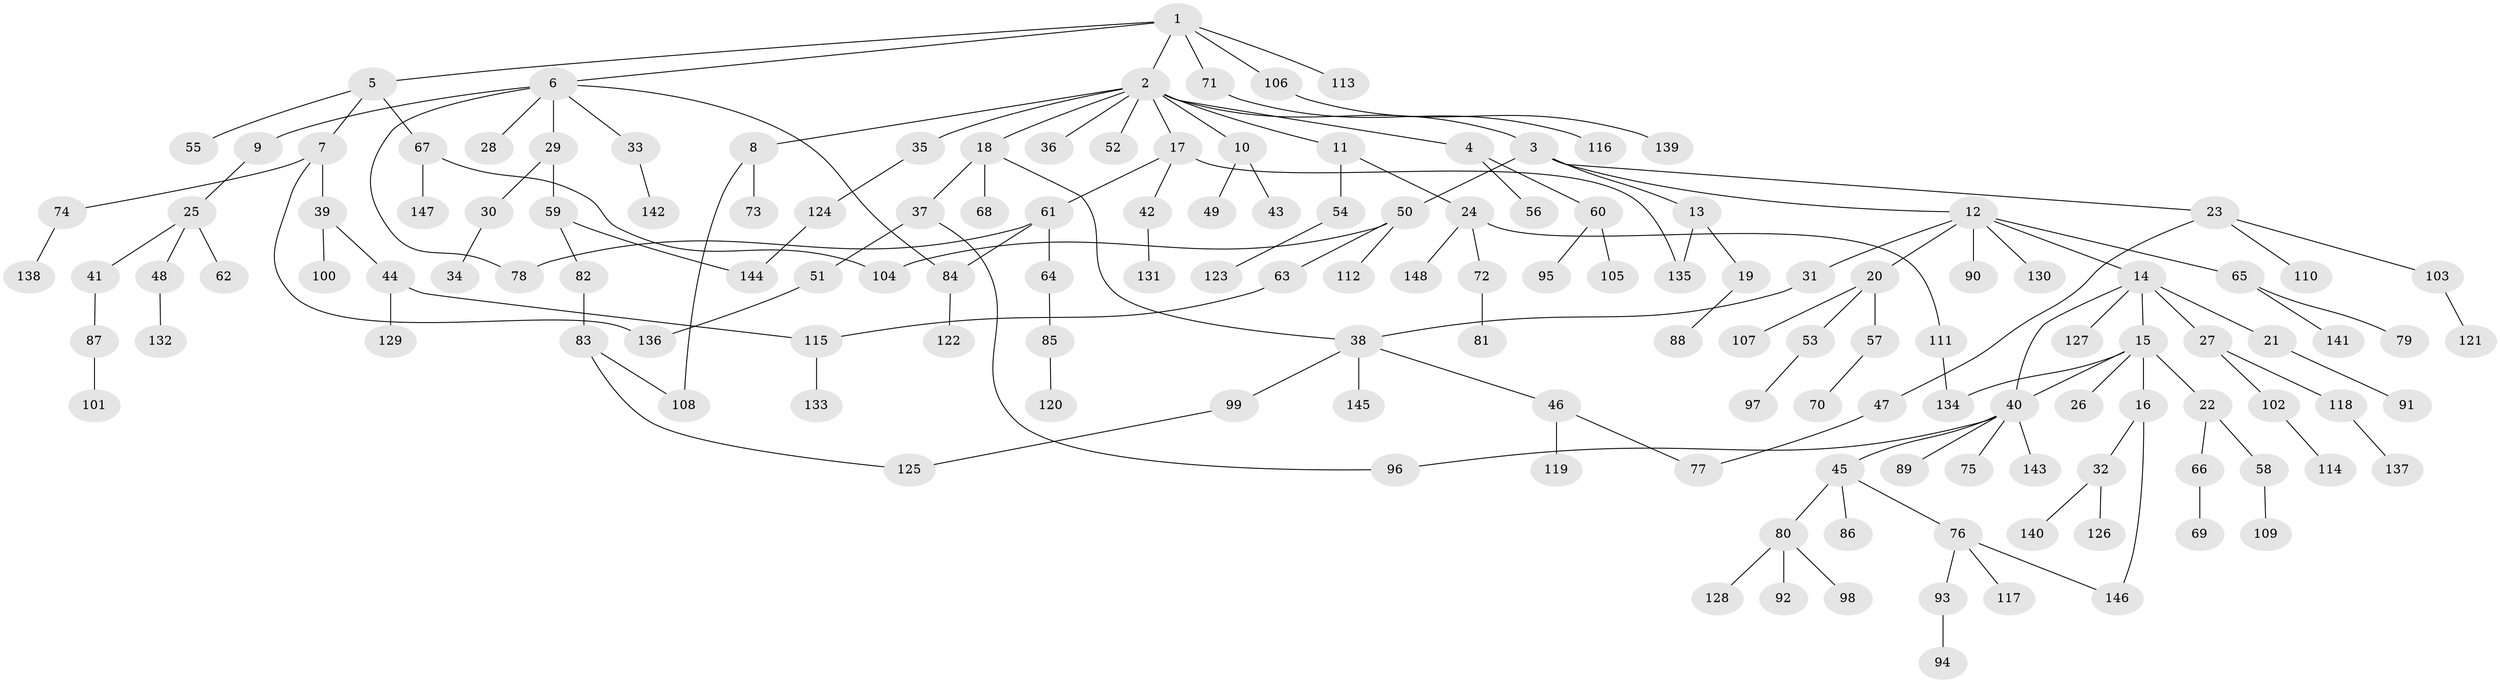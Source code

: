 // Generated by graph-tools (version 1.1) at 2025/34/03/09/25 02:34:21]
// undirected, 148 vertices, 162 edges
graph export_dot {
graph [start="1"]
  node [color=gray90,style=filled];
  1;
  2;
  3;
  4;
  5;
  6;
  7;
  8;
  9;
  10;
  11;
  12;
  13;
  14;
  15;
  16;
  17;
  18;
  19;
  20;
  21;
  22;
  23;
  24;
  25;
  26;
  27;
  28;
  29;
  30;
  31;
  32;
  33;
  34;
  35;
  36;
  37;
  38;
  39;
  40;
  41;
  42;
  43;
  44;
  45;
  46;
  47;
  48;
  49;
  50;
  51;
  52;
  53;
  54;
  55;
  56;
  57;
  58;
  59;
  60;
  61;
  62;
  63;
  64;
  65;
  66;
  67;
  68;
  69;
  70;
  71;
  72;
  73;
  74;
  75;
  76;
  77;
  78;
  79;
  80;
  81;
  82;
  83;
  84;
  85;
  86;
  87;
  88;
  89;
  90;
  91;
  92;
  93;
  94;
  95;
  96;
  97;
  98;
  99;
  100;
  101;
  102;
  103;
  104;
  105;
  106;
  107;
  108;
  109;
  110;
  111;
  112;
  113;
  114;
  115;
  116;
  117;
  118;
  119;
  120;
  121;
  122;
  123;
  124;
  125;
  126;
  127;
  128;
  129;
  130;
  131;
  132;
  133;
  134;
  135;
  136;
  137;
  138;
  139;
  140;
  141;
  142;
  143;
  144;
  145;
  146;
  147;
  148;
  1 -- 2;
  1 -- 5;
  1 -- 6;
  1 -- 71;
  1 -- 106;
  1 -- 113;
  2 -- 3;
  2 -- 4;
  2 -- 8;
  2 -- 10;
  2 -- 11;
  2 -- 17;
  2 -- 18;
  2 -- 35;
  2 -- 36;
  2 -- 52;
  3 -- 12;
  3 -- 13;
  3 -- 23;
  3 -- 50;
  4 -- 56;
  4 -- 60;
  5 -- 7;
  5 -- 55;
  5 -- 67;
  6 -- 9;
  6 -- 28;
  6 -- 29;
  6 -- 33;
  6 -- 84;
  6 -- 78;
  7 -- 39;
  7 -- 74;
  7 -- 136;
  8 -- 73;
  8 -- 108;
  9 -- 25;
  10 -- 43;
  10 -- 49;
  11 -- 24;
  11 -- 54;
  12 -- 14;
  12 -- 20;
  12 -- 31;
  12 -- 65;
  12 -- 90;
  12 -- 130;
  13 -- 19;
  13 -- 135;
  14 -- 15;
  14 -- 21;
  14 -- 27;
  14 -- 127;
  14 -- 40;
  15 -- 16;
  15 -- 22;
  15 -- 26;
  15 -- 40;
  15 -- 134;
  16 -- 32;
  16 -- 146;
  17 -- 42;
  17 -- 61;
  17 -- 135;
  18 -- 37;
  18 -- 68;
  18 -- 38;
  19 -- 88;
  20 -- 53;
  20 -- 57;
  20 -- 107;
  21 -- 91;
  22 -- 58;
  22 -- 66;
  23 -- 47;
  23 -- 103;
  23 -- 110;
  24 -- 72;
  24 -- 111;
  24 -- 148;
  25 -- 41;
  25 -- 48;
  25 -- 62;
  27 -- 102;
  27 -- 118;
  29 -- 30;
  29 -- 59;
  30 -- 34;
  31 -- 38;
  32 -- 126;
  32 -- 140;
  33 -- 142;
  35 -- 124;
  37 -- 51;
  37 -- 96;
  38 -- 46;
  38 -- 99;
  38 -- 145;
  39 -- 44;
  39 -- 100;
  40 -- 45;
  40 -- 75;
  40 -- 89;
  40 -- 143;
  40 -- 96;
  41 -- 87;
  42 -- 131;
  44 -- 129;
  44 -- 115;
  45 -- 76;
  45 -- 80;
  45 -- 86;
  46 -- 119;
  46 -- 77;
  47 -- 77;
  48 -- 132;
  50 -- 63;
  50 -- 104;
  50 -- 112;
  51 -- 136;
  53 -- 97;
  54 -- 123;
  57 -- 70;
  58 -- 109;
  59 -- 82;
  59 -- 144;
  60 -- 95;
  60 -- 105;
  61 -- 64;
  61 -- 78;
  61 -- 84;
  63 -- 115;
  64 -- 85;
  65 -- 79;
  65 -- 141;
  66 -- 69;
  67 -- 147;
  67 -- 104;
  71 -- 116;
  72 -- 81;
  74 -- 138;
  76 -- 93;
  76 -- 117;
  76 -- 146;
  80 -- 92;
  80 -- 98;
  80 -- 128;
  82 -- 83;
  83 -- 108;
  83 -- 125;
  84 -- 122;
  85 -- 120;
  87 -- 101;
  93 -- 94;
  99 -- 125;
  102 -- 114;
  103 -- 121;
  106 -- 139;
  111 -- 134;
  115 -- 133;
  118 -- 137;
  124 -- 144;
}
